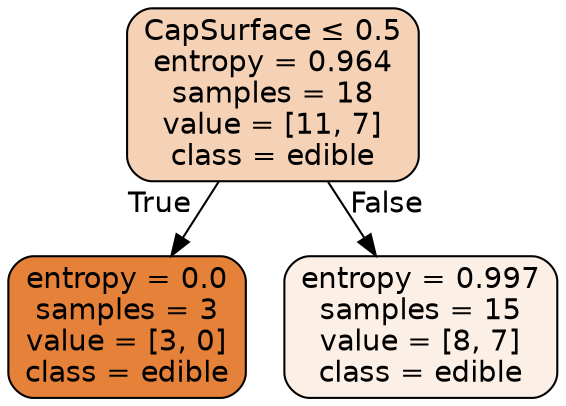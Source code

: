 digraph Tree {
node [shape=box, style="filled, rounded", color="black", fontname=helvetica] ;
edge [fontname=helvetica] ;
0 [label=<CapSurface &le; 0.5<br/>entropy = 0.964<br/>samples = 18<br/>value = [11, 7]<br/>class = edible>, fillcolor="#e581395d"] ;
1 [label=<entropy = 0.0<br/>samples = 3<br/>value = [3, 0]<br/>class = edible>, fillcolor="#e58139ff"] ;
0 -> 1 [labeldistance=2.5, labelangle=45, headlabel="True"] ;
2 [label=<entropy = 0.997<br/>samples = 15<br/>value = [8, 7]<br/>class = edible>, fillcolor="#e5813920"] ;
0 -> 2 [labeldistance=2.5, labelangle=-45, headlabel="False"] ;
}